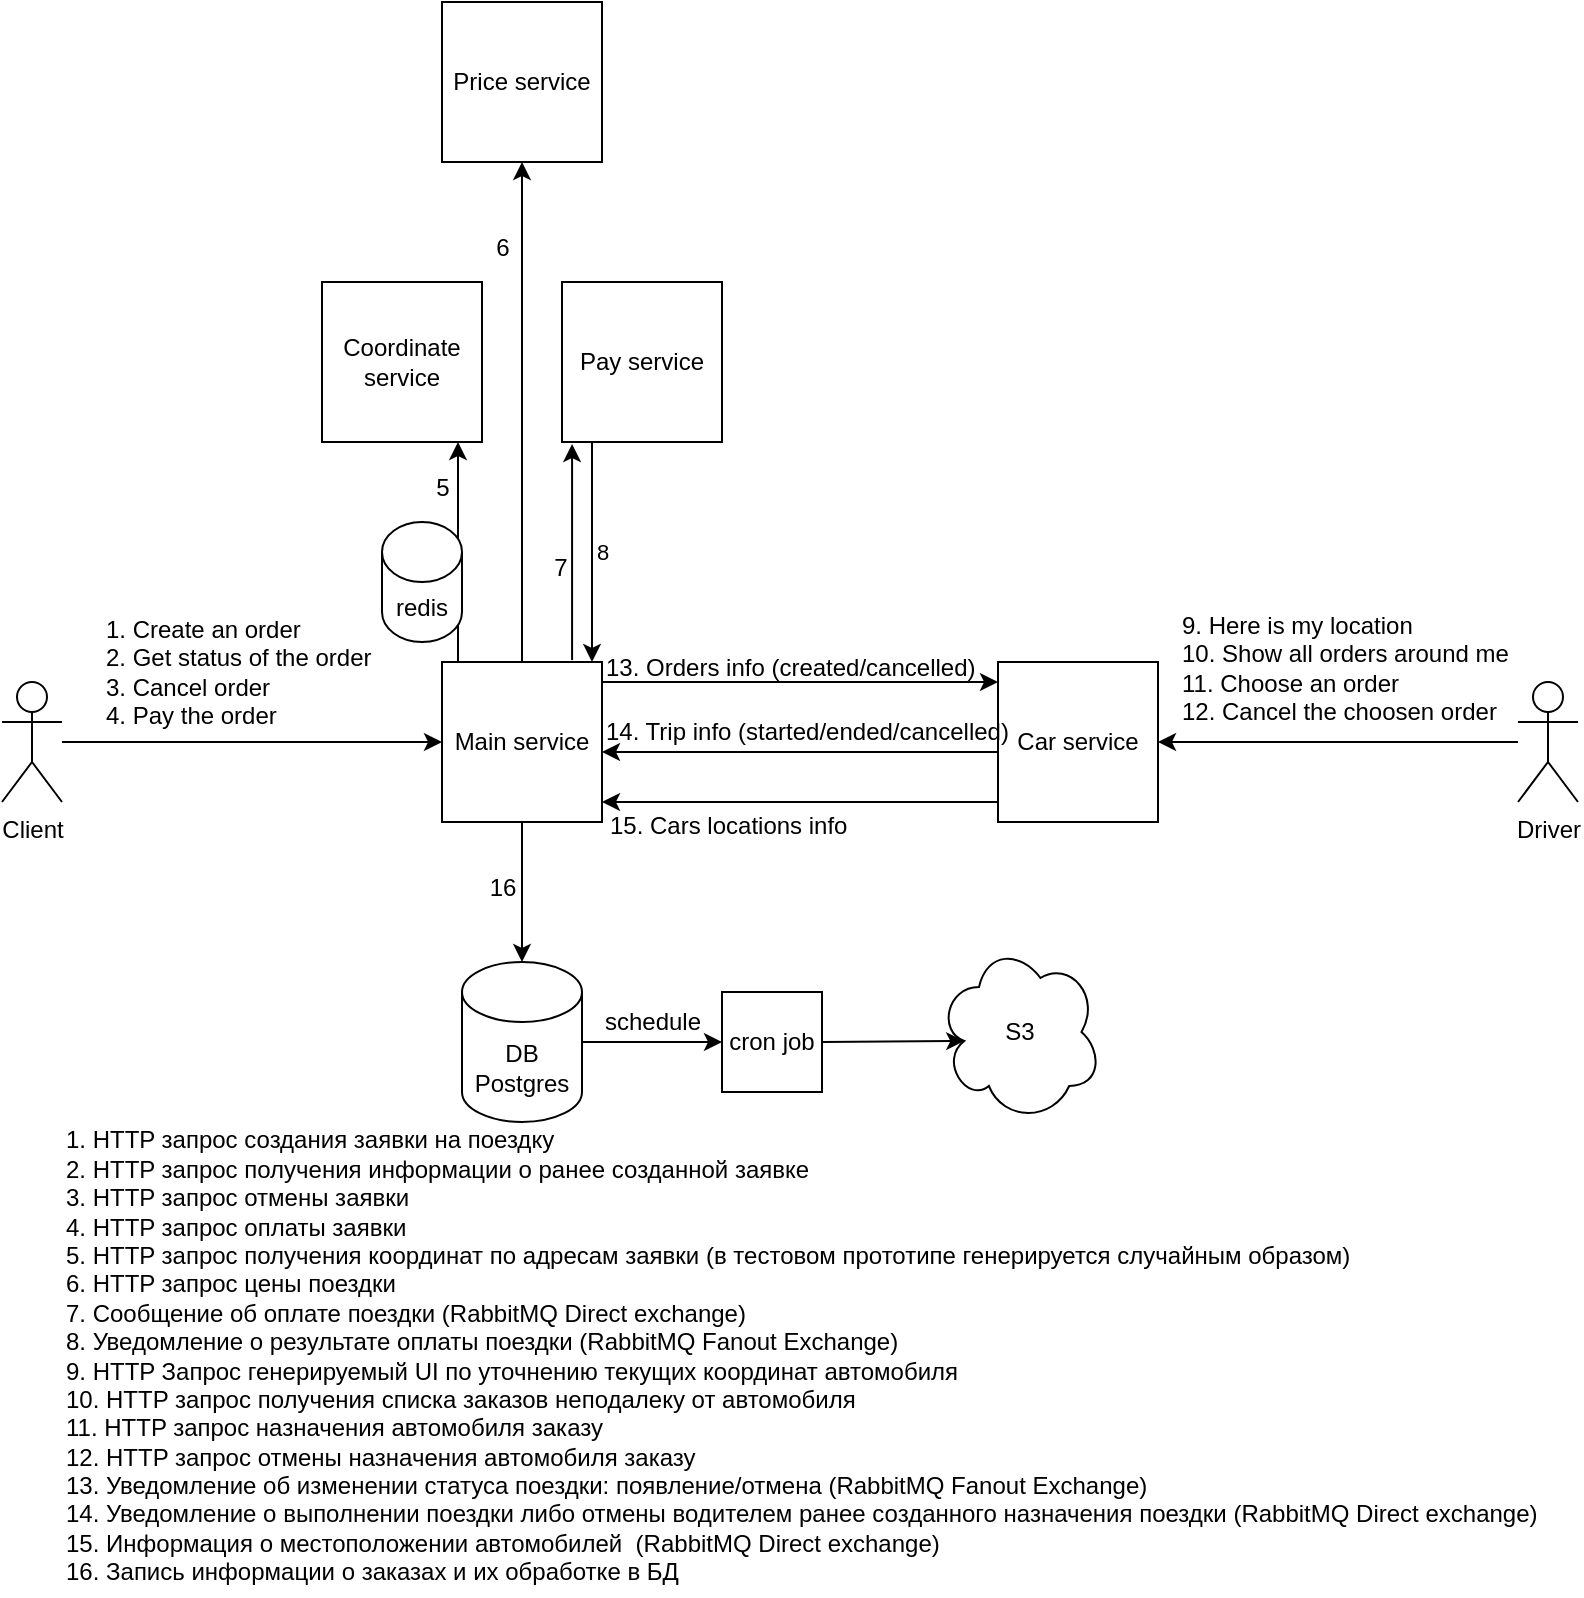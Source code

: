 <mxfile>
    <diagram name="Страница — 1" id="QKdwFJGbec12Yq18jWQP">
        <mxGraphModel dx="1029" dy="360" grid="1" gridSize="10" guides="1" tooltips="1" connect="1" arrows="1" fold="1" page="1" pageScale="1" pageWidth="827" pageHeight="1169" math="0" shadow="0">
            <root>
                <mxCell id="0"/>
                <mxCell id="1" parent="0"/>
                <mxCell id="_c2TWT5I3QaSmEufXdTA-1" value="Main service" style="whiteSpace=wrap;html=1;aspect=fixed;" parent="1" vertex="1">
                    <mxGeometry x="228" y="358" width="80" height="80" as="geometry"/>
                </mxCell>
                <mxCell id="_c2TWT5I3QaSmEufXdTA-2" value="Car service" style="whiteSpace=wrap;html=1;aspect=fixed;" parent="1" vertex="1">
                    <mxGeometry x="506" y="358" width="80" height="80" as="geometry"/>
                </mxCell>
                <mxCell id="_c2TWT5I3QaSmEufXdTA-6" value="" style="edgeStyle=orthogonalEdgeStyle;rounded=0;orthogonalLoop=1;jettySize=auto;html=1;entryX=0;entryY=0.5;entryDx=0;entryDy=0;" parent="1" source="_c2TWT5I3QaSmEufXdTA-3" target="_c2TWT5I3QaSmEufXdTA-1" edge="1">
                    <mxGeometry relative="1" as="geometry">
                        <mxPoint x="23" y="508" as="targetPoint"/>
                    </mxGeometry>
                </mxCell>
                <mxCell id="_c2TWT5I3QaSmEufXdTA-3" value="Client" style="shape=umlActor;verticalLabelPosition=bottom;verticalAlign=top;html=1;outlineConnect=0;" parent="1" vertex="1">
                    <mxGeometry x="8" y="368" width="30" height="60" as="geometry"/>
                </mxCell>
                <mxCell id="_c2TWT5I3QaSmEufXdTA-7" value="Coordinate service" style="whiteSpace=wrap;html=1;aspect=fixed;" parent="1" vertex="1">
                    <mxGeometry x="168" y="168" width="80" height="80" as="geometry"/>
                </mxCell>
                <mxCell id="_c2TWT5I3QaSmEufXdTA-8" value="Price service" style="whiteSpace=wrap;html=1;aspect=fixed;" parent="1" vertex="1">
                    <mxGeometry x="228" y="28" width="80" height="80" as="geometry"/>
                </mxCell>
                <mxCell id="_c2TWT5I3QaSmEufXdTA-9" value="Driver" style="shape=umlActor;verticalLabelPosition=bottom;verticalAlign=top;html=1;outlineConnect=0;" parent="1" vertex="1">
                    <mxGeometry x="766" y="368" width="30" height="60" as="geometry"/>
                </mxCell>
                <mxCell id="_c2TWT5I3QaSmEufXdTA-10" value="" style="endArrow=classic;html=1;rounded=0;entryX=1;entryY=0.5;entryDx=0;entryDy=0;" parent="1" source="_c2TWT5I3QaSmEufXdTA-9" target="_c2TWT5I3QaSmEufXdTA-2" edge="1">
                    <mxGeometry width="50" height="50" relative="1" as="geometry">
                        <mxPoint x="286" y="418" as="sourcePoint"/>
                        <mxPoint x="336" y="368" as="targetPoint"/>
                    </mxGeometry>
                </mxCell>
                <mxCell id="_c2TWT5I3QaSmEufXdTA-19" value="1. Create an order&lt;div&gt;2. Get status of the order&lt;/div&gt;&lt;div&gt;3. Cancel order&lt;/div&gt;&lt;div&gt;4. Pay the order&lt;/div&gt;" style="text;html=1;align=left;verticalAlign=middle;resizable=0;points=[];autosize=1;strokeColor=none;fillColor=none;" parent="1" vertex="1">
                    <mxGeometry x="58" y="328" width="160" height="70" as="geometry"/>
                </mxCell>
                <mxCell id="_c2TWT5I3QaSmEufXdTA-20" value="Pay service" style="whiteSpace=wrap;html=1;aspect=fixed;" parent="1" vertex="1">
                    <mxGeometry x="288" y="168" width="80" height="80" as="geometry"/>
                </mxCell>
                <mxCell id="_c2TWT5I3QaSmEufXdTA-21" value="" style="endArrow=classic;html=1;rounded=0;entryX=0.75;entryY=1;entryDx=0;entryDy=0;exitX=0;exitY=0;exitDx=0;exitDy=0;" parent="1" edge="1">
                    <mxGeometry width="50" height="50" relative="1" as="geometry">
                        <mxPoint x="236" y="358" as="sourcePoint"/>
                        <mxPoint x="236" y="248" as="targetPoint"/>
                    </mxGeometry>
                </mxCell>
                <mxCell id="_c2TWT5I3QaSmEufXdTA-22" value="" style="endArrow=classic;html=1;rounded=0;entryX=0.5;entryY=1;entryDx=0;entryDy=0;exitX=0.5;exitY=0;exitDx=0;exitDy=0;" parent="1" source="_c2TWT5I3QaSmEufXdTA-1" target="_c2TWT5I3QaSmEufXdTA-8" edge="1">
                    <mxGeometry width="50" height="50" relative="1" as="geometry">
                        <mxPoint x="248" y="418" as="sourcePoint"/>
                        <mxPoint x="298" y="368" as="targetPoint"/>
                    </mxGeometry>
                </mxCell>
                <mxCell id="_c2TWT5I3QaSmEufXdTA-23" value="" style="endArrow=classic;html=1;rounded=0;entryX=0.138;entryY=1.013;entryDx=0;entryDy=0;entryPerimeter=0;exitX=0.888;exitY=-0.012;exitDx=0;exitDy=0;exitPerimeter=0;" parent="1" edge="1">
                    <mxGeometry width="50" height="50" relative="1" as="geometry">
                        <mxPoint x="293.04" y="357.04" as="sourcePoint"/>
                        <mxPoint x="293.04" y="249.04" as="targetPoint"/>
                    </mxGeometry>
                </mxCell>
                <mxCell id="_c2TWT5I3QaSmEufXdTA-24" value="" style="endArrow=classic;html=1;rounded=0;exitX=0.25;exitY=1;exitDx=0;exitDy=0;entryX=1;entryY=0;entryDx=0;entryDy=0;" parent="1" edge="1">
                    <mxGeometry width="50" height="50" relative="1" as="geometry">
                        <mxPoint x="303" y="248" as="sourcePoint"/>
                        <mxPoint x="303" y="358" as="targetPoint"/>
                    </mxGeometry>
                </mxCell>
                <mxCell id="_c2TWT5I3QaSmEufXdTA-30" value="8" style="edgeLabel;html=1;align=center;verticalAlign=middle;resizable=0;points=[];" parent="_c2TWT5I3QaSmEufXdTA-24" vertex="1" connectable="0">
                    <mxGeometry y="5" relative="1" as="geometry">
                        <mxPoint as="offset"/>
                    </mxGeometry>
                </mxCell>
                <mxCell id="_c2TWT5I3QaSmEufXdTA-25" value="redis" style="shape=cylinder3;whiteSpace=wrap;html=1;boundedLbl=1;backgroundOutline=1;size=15;" parent="1" vertex="1">
                    <mxGeometry x="198" y="288" width="40" height="60" as="geometry"/>
                </mxCell>
                <mxCell id="_c2TWT5I3QaSmEufXdTA-26" value="9. Here is my location&lt;div&gt;10. Show all orders around me&lt;/div&gt;&lt;div&gt;11. Choose an order&lt;/div&gt;&lt;div&gt;12. Cancel the choosen order&lt;/div&gt;" style="text;html=1;align=left;verticalAlign=middle;resizable=0;points=[];autosize=1;strokeColor=none;fillColor=none;" parent="1" vertex="1">
                    <mxGeometry x="596" y="326" width="190" height="70" as="geometry"/>
                </mxCell>
                <mxCell id="_c2TWT5I3QaSmEufXdTA-27" value="5" style="text;html=1;align=center;verticalAlign=middle;resizable=0;points=[];autosize=1;strokeColor=none;fillColor=none;" parent="1" vertex="1">
                    <mxGeometry x="213" y="256" width="30" height="30" as="geometry"/>
                </mxCell>
                <mxCell id="_c2TWT5I3QaSmEufXdTA-28" value="6" style="text;html=1;align=center;verticalAlign=middle;resizable=0;points=[];autosize=1;strokeColor=none;fillColor=none;" parent="1" vertex="1">
                    <mxGeometry x="243" y="136" width="30" height="30" as="geometry"/>
                </mxCell>
                <mxCell id="_c2TWT5I3QaSmEufXdTA-29" value="7" style="text;html=1;align=center;verticalAlign=middle;resizable=0;points=[];autosize=1;strokeColor=none;fillColor=none;" parent="1" vertex="1">
                    <mxGeometry x="272" y="296" width="30" height="30" as="geometry"/>
                </mxCell>
                <mxCell id="_c2TWT5I3QaSmEufXdTA-31" value="" style="endArrow=classic;html=1;rounded=0;entryX=0;entryY=0.5;entryDx=0;entryDy=0;exitX=1;exitY=0.5;exitDx=0;exitDy=0;" parent="1" edge="1">
                    <mxGeometry width="50" height="50" relative="1" as="geometry">
                        <mxPoint x="308" y="368" as="sourcePoint"/>
                        <mxPoint x="506" y="368" as="targetPoint"/>
                    </mxGeometry>
                </mxCell>
                <mxCell id="_c2TWT5I3QaSmEufXdTA-32" value="13. Orders info (created/cancelled)" style="text;html=1;align=left;verticalAlign=middle;resizable=0;points=[];autosize=1;strokeColor=none;fillColor=none;" parent="1" vertex="1">
                    <mxGeometry x="308" y="346" width="210" height="30" as="geometry"/>
                </mxCell>
                <mxCell id="_c2TWT5I3QaSmEufXdTA-33" value="" style="endArrow=classic;html=1;rounded=0;exitX=0;exitY=0.75;exitDx=0;exitDy=0;entryX=1;entryY=0.75;entryDx=0;entryDy=0;" parent="1" edge="1">
                    <mxGeometry width="50" height="50" relative="1" as="geometry">
                        <mxPoint x="506" y="403" as="sourcePoint"/>
                        <mxPoint x="308" y="403" as="targetPoint"/>
                    </mxGeometry>
                </mxCell>
                <mxCell id="_c2TWT5I3QaSmEufXdTA-34" value="14. Trip info (started/ended/cancelled)" style="text;html=1;align=left;verticalAlign=middle;resizable=0;points=[];autosize=1;strokeColor=none;fillColor=none;" parent="1" vertex="1">
                    <mxGeometry x="308" y="378" width="220" height="30" as="geometry"/>
                </mxCell>
                <mxCell id="_c2TWT5I3QaSmEufXdTA-35" value="DB Postgres" style="shape=cylinder3;whiteSpace=wrap;html=1;boundedLbl=1;backgroundOutline=1;size=15;" parent="1" vertex="1">
                    <mxGeometry x="238" y="508" width="60" height="80" as="geometry"/>
                </mxCell>
                <mxCell id="_c2TWT5I3QaSmEufXdTA-36" value="" style="endArrow=classic;html=1;rounded=0;entryX=0.5;entryY=0;entryDx=0;entryDy=0;entryPerimeter=0;exitX=0.5;exitY=1;exitDx=0;exitDy=0;" parent="1" source="_c2TWT5I3QaSmEufXdTA-1" target="_c2TWT5I3QaSmEufXdTA-35" edge="1">
                    <mxGeometry width="50" height="50" relative="1" as="geometry">
                        <mxPoint x="248" y="418" as="sourcePoint"/>
                        <mxPoint x="298" y="368" as="targetPoint"/>
                    </mxGeometry>
                </mxCell>
                <mxCell id="_c2TWT5I3QaSmEufXdTA-37" value="16" style="text;html=1;align=center;verticalAlign=middle;resizable=0;points=[];autosize=1;strokeColor=none;fillColor=none;" parent="1" vertex="1">
                    <mxGeometry x="238" y="456" width="40" height="30" as="geometry"/>
                </mxCell>
                <mxCell id="_c2TWT5I3QaSmEufXdTA-38" value="cron job" style="whiteSpace=wrap;html=1;aspect=fixed;" parent="1" vertex="1">
                    <mxGeometry x="368" y="523" width="50" height="50" as="geometry"/>
                </mxCell>
                <mxCell id="_c2TWT5I3QaSmEufXdTA-39" value="" style="endArrow=classic;html=1;rounded=0;entryX=0;entryY=0.5;entryDx=0;entryDy=0;exitX=1;exitY=0.5;exitDx=0;exitDy=0;exitPerimeter=0;" parent="1" source="_c2TWT5I3QaSmEufXdTA-35" target="_c2TWT5I3QaSmEufXdTA-38" edge="1">
                    <mxGeometry width="50" height="50" relative="1" as="geometry">
                        <mxPoint x="248" y="418" as="sourcePoint"/>
                        <mxPoint x="298" y="368" as="targetPoint"/>
                    </mxGeometry>
                </mxCell>
                <mxCell id="_c2TWT5I3QaSmEufXdTA-40" value="schedule" style="text;html=1;align=center;verticalAlign=middle;resizable=0;points=[];autosize=1;strokeColor=none;fillColor=none;" parent="1" vertex="1">
                    <mxGeometry x="298" y="523" width="70" height="30" as="geometry"/>
                </mxCell>
                <mxCell id="_c2TWT5I3QaSmEufXdTA-41" value="S3" style="shape=cloud;whiteSpace=wrap;html=1;" parent="1" vertex="1">
                    <mxGeometry x="476" y="498" width="82" height="90" as="geometry"/>
                </mxCell>
                <mxCell id="_c2TWT5I3QaSmEufXdTA-42" value="" style="endArrow=classic;html=1;rounded=0;exitX=1;exitY=0.5;exitDx=0;exitDy=0;entryX=0.16;entryY=0.55;entryDx=0;entryDy=0;entryPerimeter=0;" parent="1" source="_c2TWT5I3QaSmEufXdTA-38" target="_c2TWT5I3QaSmEufXdTA-41" edge="1">
                    <mxGeometry width="50" height="50" relative="1" as="geometry">
                        <mxPoint x="248" y="418" as="sourcePoint"/>
                        <mxPoint x="483" y="544" as="targetPoint"/>
                    </mxGeometry>
                </mxCell>
                <mxCell id="2" value="1. HTTP запрос создания заявки на поездку&lt;br&gt;2. HTTP запрос получения информации о ранее созданной заявке&lt;br&gt;3. HTTP запрос отмены заявки&lt;br&gt;4. HTTP запрос оплаты заявки&lt;br&gt;5. HTTP запрос получения координат по адресам заявки (в тестовом прототипе генерируется случайным образом)&lt;br&gt;6. HTTP запрос цены поездки&lt;br&gt;7. Сообщение об оплате поездки (RabbitMQ Direct exchange)&lt;br&gt;8. Уведомление о результате оплаты поездки (RabbitMQ Fanout Exchange)&lt;br&gt;9. HTTP Запрос генерируемый UI по уточнению текущих координат автомобиля&lt;br&gt;10. HTTP запрос получения списка заказов неподалеку от автомобиля&lt;br&gt;11. HTTP запрос назначения автомобиля заказу&lt;br&gt;12. HTTP запрос отмены назначения автомобиля заказу&lt;br&gt;13. Уведомление об изменении статуса поездки: появление/отмена (RabbitMQ Fanout Exchange)&lt;br&gt;14. Уведомление о выполнении поездки&amp;nbsp;либо отмены водителем ранее созданного назначения поездки (RabbitMQ Direct exchange)&lt;br&gt;15. Информация о местоположении автомобилей&amp;nbsp;&amp;nbsp;(RabbitMQ Direct exchange)&lt;br&gt;16. Запись информации о заказах и их обработке в БД" style="text;html=1;align=left;verticalAlign=middle;resizable=0;points=[];autosize=1;strokeColor=none;fillColor=none;" parent="1" vertex="1">
                    <mxGeometry x="38" y="585" width="760" height="240" as="geometry"/>
                </mxCell>
                <mxCell id="3" value="" style="endArrow=classic;html=1;entryX=1;entryY=1;entryDx=0;entryDy=0;exitX=0;exitY=1;exitDx=0;exitDy=0;" edge="1" parent="1">
                    <mxGeometry width="50" height="50" relative="1" as="geometry">
                        <mxPoint x="506" y="428" as="sourcePoint"/>
                        <mxPoint x="308" y="428" as="targetPoint"/>
                    </mxGeometry>
                </mxCell>
                <mxCell id="4" value="15. Cars locations info" style="text;html=1;align=left;verticalAlign=middle;resizable=0;points=[];autosize=1;strokeColor=none;fillColor=none;" vertex="1" parent="1">
                    <mxGeometry x="310" y="425" width="140" height="30" as="geometry"/>
                </mxCell>
            </root>
        </mxGraphModel>
    </diagram>
</mxfile>